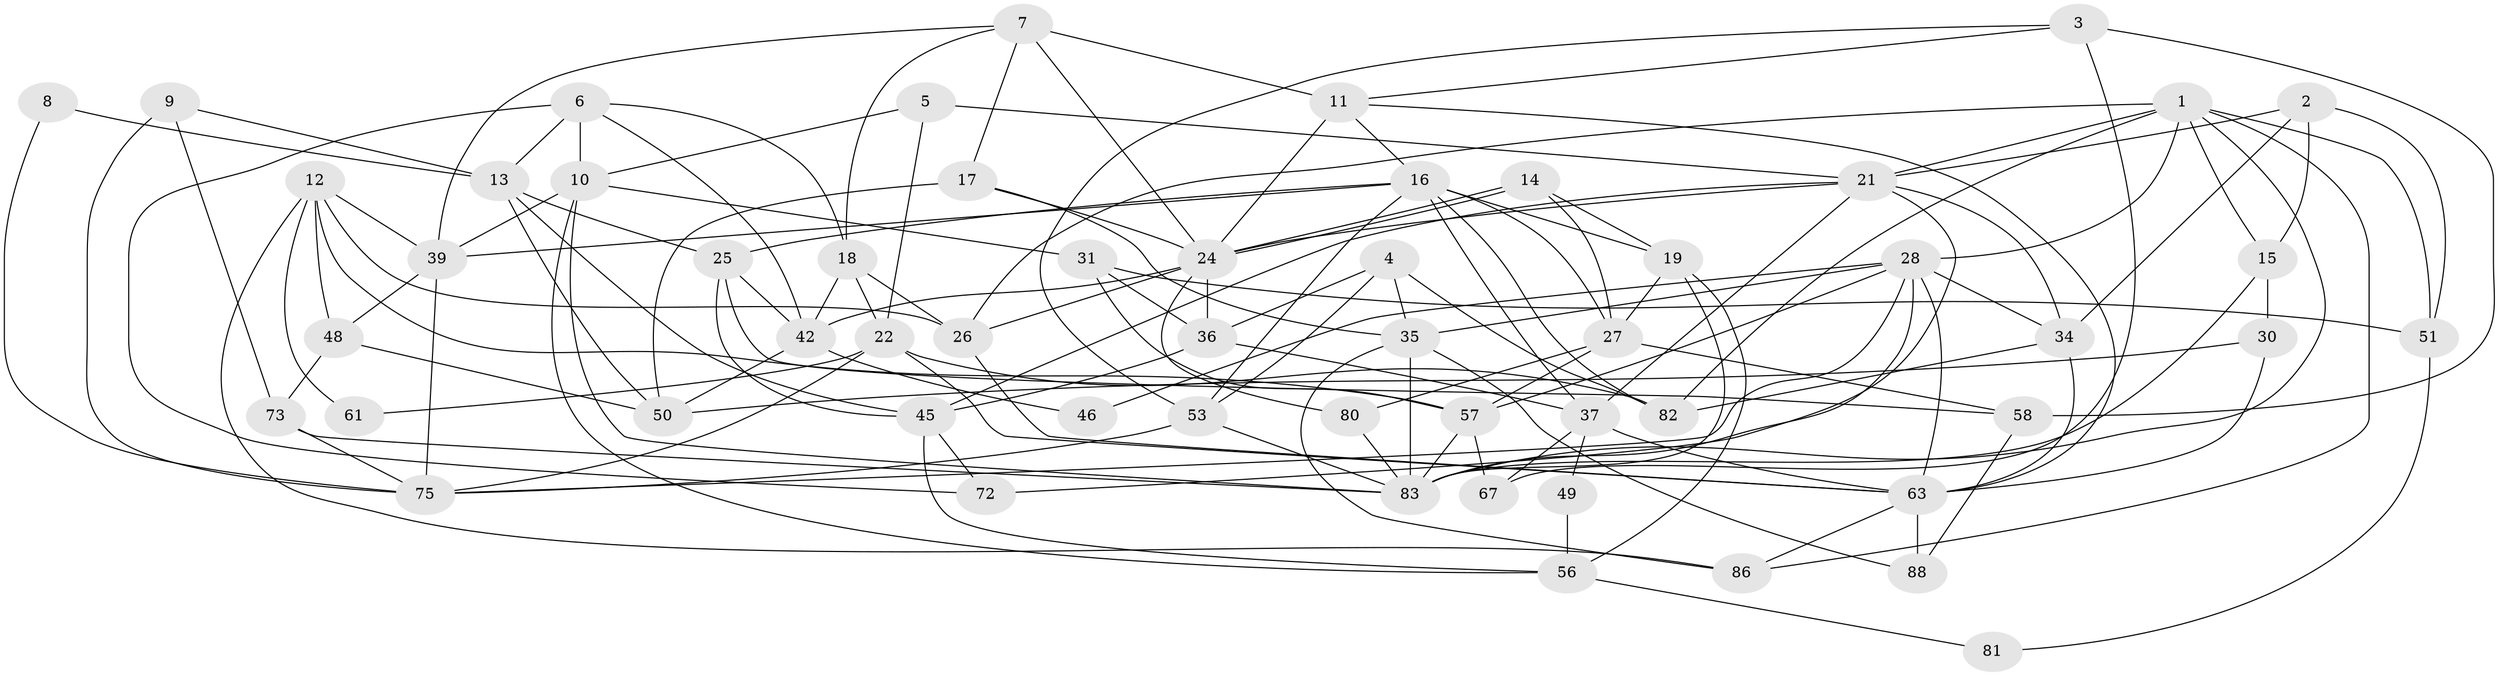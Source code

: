 // Generated by graph-tools (version 1.1) at 2025/24/03/03/25 07:24:01]
// undirected, 56 vertices, 139 edges
graph export_dot {
graph [start="1"]
  node [color=gray90,style=filled];
  1 [super="+47"];
  2;
  3 [super="+76"];
  4 [super="+68"];
  5 [super="+79"];
  6;
  7 [super="+43"];
  8;
  9;
  10 [super="+38"];
  11 [super="+65"];
  12 [super="+77"];
  13 [super="+33"];
  14 [super="+69"];
  15 [super="+55"];
  16 [super="+41"];
  17 [super="+89"];
  18 [super="+20"];
  19;
  21 [super="+23"];
  22 [super="+29"];
  24 [super="+32"];
  25 [super="+64"];
  26;
  27 [super="+85"];
  28 [super="+70"];
  30;
  31;
  34 [super="+54"];
  35 [super="+90"];
  36 [super="+40"];
  37 [super="+87"];
  39 [super="+44"];
  42 [super="+62"];
  45 [super="+66"];
  46;
  48 [super="+71"];
  49;
  50;
  51 [super="+52"];
  53 [super="+59"];
  56;
  57;
  58 [super="+60"];
  61;
  63 [super="+74"];
  67;
  72;
  73;
  75 [super="+78"];
  80;
  81;
  82;
  83 [super="+84"];
  86;
  88;
  1 -- 26;
  1 -- 15;
  1 -- 21;
  1 -- 86;
  1 -- 82;
  1 -- 83;
  1 -- 28;
  1 -- 51;
  2 -- 15;
  2 -- 21;
  2 -- 51;
  2 -- 34;
  3 -- 53;
  3 -- 58 [weight=2];
  3 -- 67;
  3 -- 11;
  4 -- 35;
  4 -- 82;
  4 -- 53;
  4 -- 36;
  5 -- 22;
  5 -- 10;
  5 -- 21;
  6 -- 72;
  6 -- 13;
  6 -- 18;
  6 -- 42;
  6 -- 10;
  7 -- 39;
  7 -- 24;
  7 -- 17;
  7 -- 18;
  7 -- 11 [weight=2];
  8 -- 75;
  8 -- 13;
  9 -- 13;
  9 -- 73;
  9 -- 75;
  10 -- 39;
  10 -- 83;
  10 -- 56;
  10 -- 31;
  11 -- 16;
  11 -- 24;
  11 -- 63;
  12 -- 86;
  12 -- 57;
  12 -- 61;
  12 -- 48;
  12 -- 26;
  12 -- 39;
  13 -- 50;
  13 -- 25;
  13 -- 45;
  14 -- 24;
  14 -- 24;
  14 -- 19;
  14 -- 27;
  15 -- 83;
  15 -- 30 [weight=2];
  16 -- 82;
  16 -- 53;
  16 -- 19;
  16 -- 39;
  16 -- 27;
  16 -- 37;
  16 -- 25;
  17 -- 50;
  17 -- 35 [weight=2];
  17 -- 24;
  18 -- 26;
  18 -- 22;
  18 -- 42;
  19 -- 83;
  19 -- 56;
  19 -- 27;
  21 -- 24;
  21 -- 37;
  21 -- 34;
  21 -- 72;
  21 -- 45;
  22 -- 63;
  22 -- 61;
  22 -- 82;
  22 -- 75;
  24 -- 80;
  24 -- 26;
  24 -- 36;
  24 -- 42;
  25 -- 58;
  25 -- 45;
  25 -- 42;
  26 -- 63;
  27 -- 57;
  27 -- 58;
  27 -- 80;
  28 -- 75;
  28 -- 57;
  28 -- 46;
  28 -- 83;
  28 -- 35;
  28 -- 34;
  28 -- 63;
  30 -- 63;
  30 -- 50;
  31 -- 36;
  31 -- 57;
  31 -- 51;
  34 -- 63;
  34 -- 82 [weight=2];
  35 -- 86;
  35 -- 88;
  35 -- 83;
  36 -- 45;
  36 -- 37;
  37 -- 49;
  37 -- 67;
  37 -- 63;
  39 -- 48;
  39 -- 75;
  42 -- 46 [weight=2];
  42 -- 50;
  45 -- 72;
  45 -- 56;
  48 -- 50;
  48 -- 73;
  49 -- 56;
  51 -- 81;
  53 -- 83;
  53 -- 75 [weight=2];
  56 -- 81;
  57 -- 67;
  57 -- 83;
  58 -- 88;
  63 -- 88;
  63 -- 86;
  73 -- 83;
  73 -- 75;
  80 -- 83;
}
